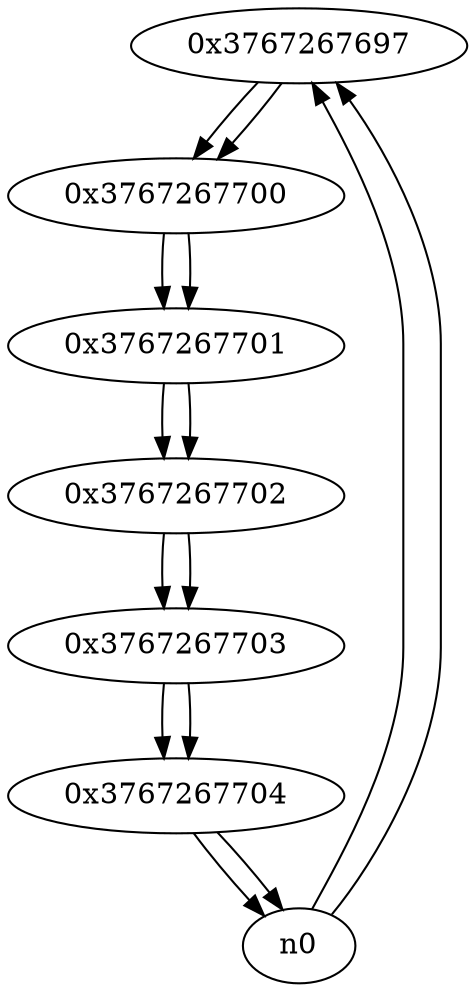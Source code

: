 digraph G{
/* nodes */
  n1 [label="0x3767267697"]
  n2 [label="0x3767267700"]
  n3 [label="0x3767267701"]
  n4 [label="0x3767267702"]
  n5 [label="0x3767267703"]
  n6 [label="0x3767267704"]
/* edges */
n1 -> n2;
n0 -> n1;
n0 -> n1;
n2 -> n3;
n1 -> n2;
n3 -> n4;
n2 -> n3;
n4 -> n5;
n3 -> n4;
n5 -> n6;
n4 -> n5;
n6 -> n0;
n6 -> n0;
n5 -> n6;
}

